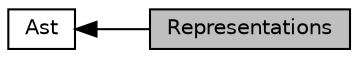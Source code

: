 digraph "Representations"
{
  edge [fontname="Helvetica",fontsize="10",labelfontname="Helvetica",labelfontsize="10"];
  node [fontname="Helvetica",fontsize="10",shape=record];
  rankdir=LR;
  Node0 [label="Representations",height=0.2,width=0.4,color="black", fillcolor="grey75", style="filled", fontcolor="black"];
  Node1 [label="Ast",height=0.2,width=0.4,color="black", fillcolor="white", style="filled",URL="$group__ast.html"];
  Node1->Node0 [shape=plaintext, dir="back", style="solid"];
}
